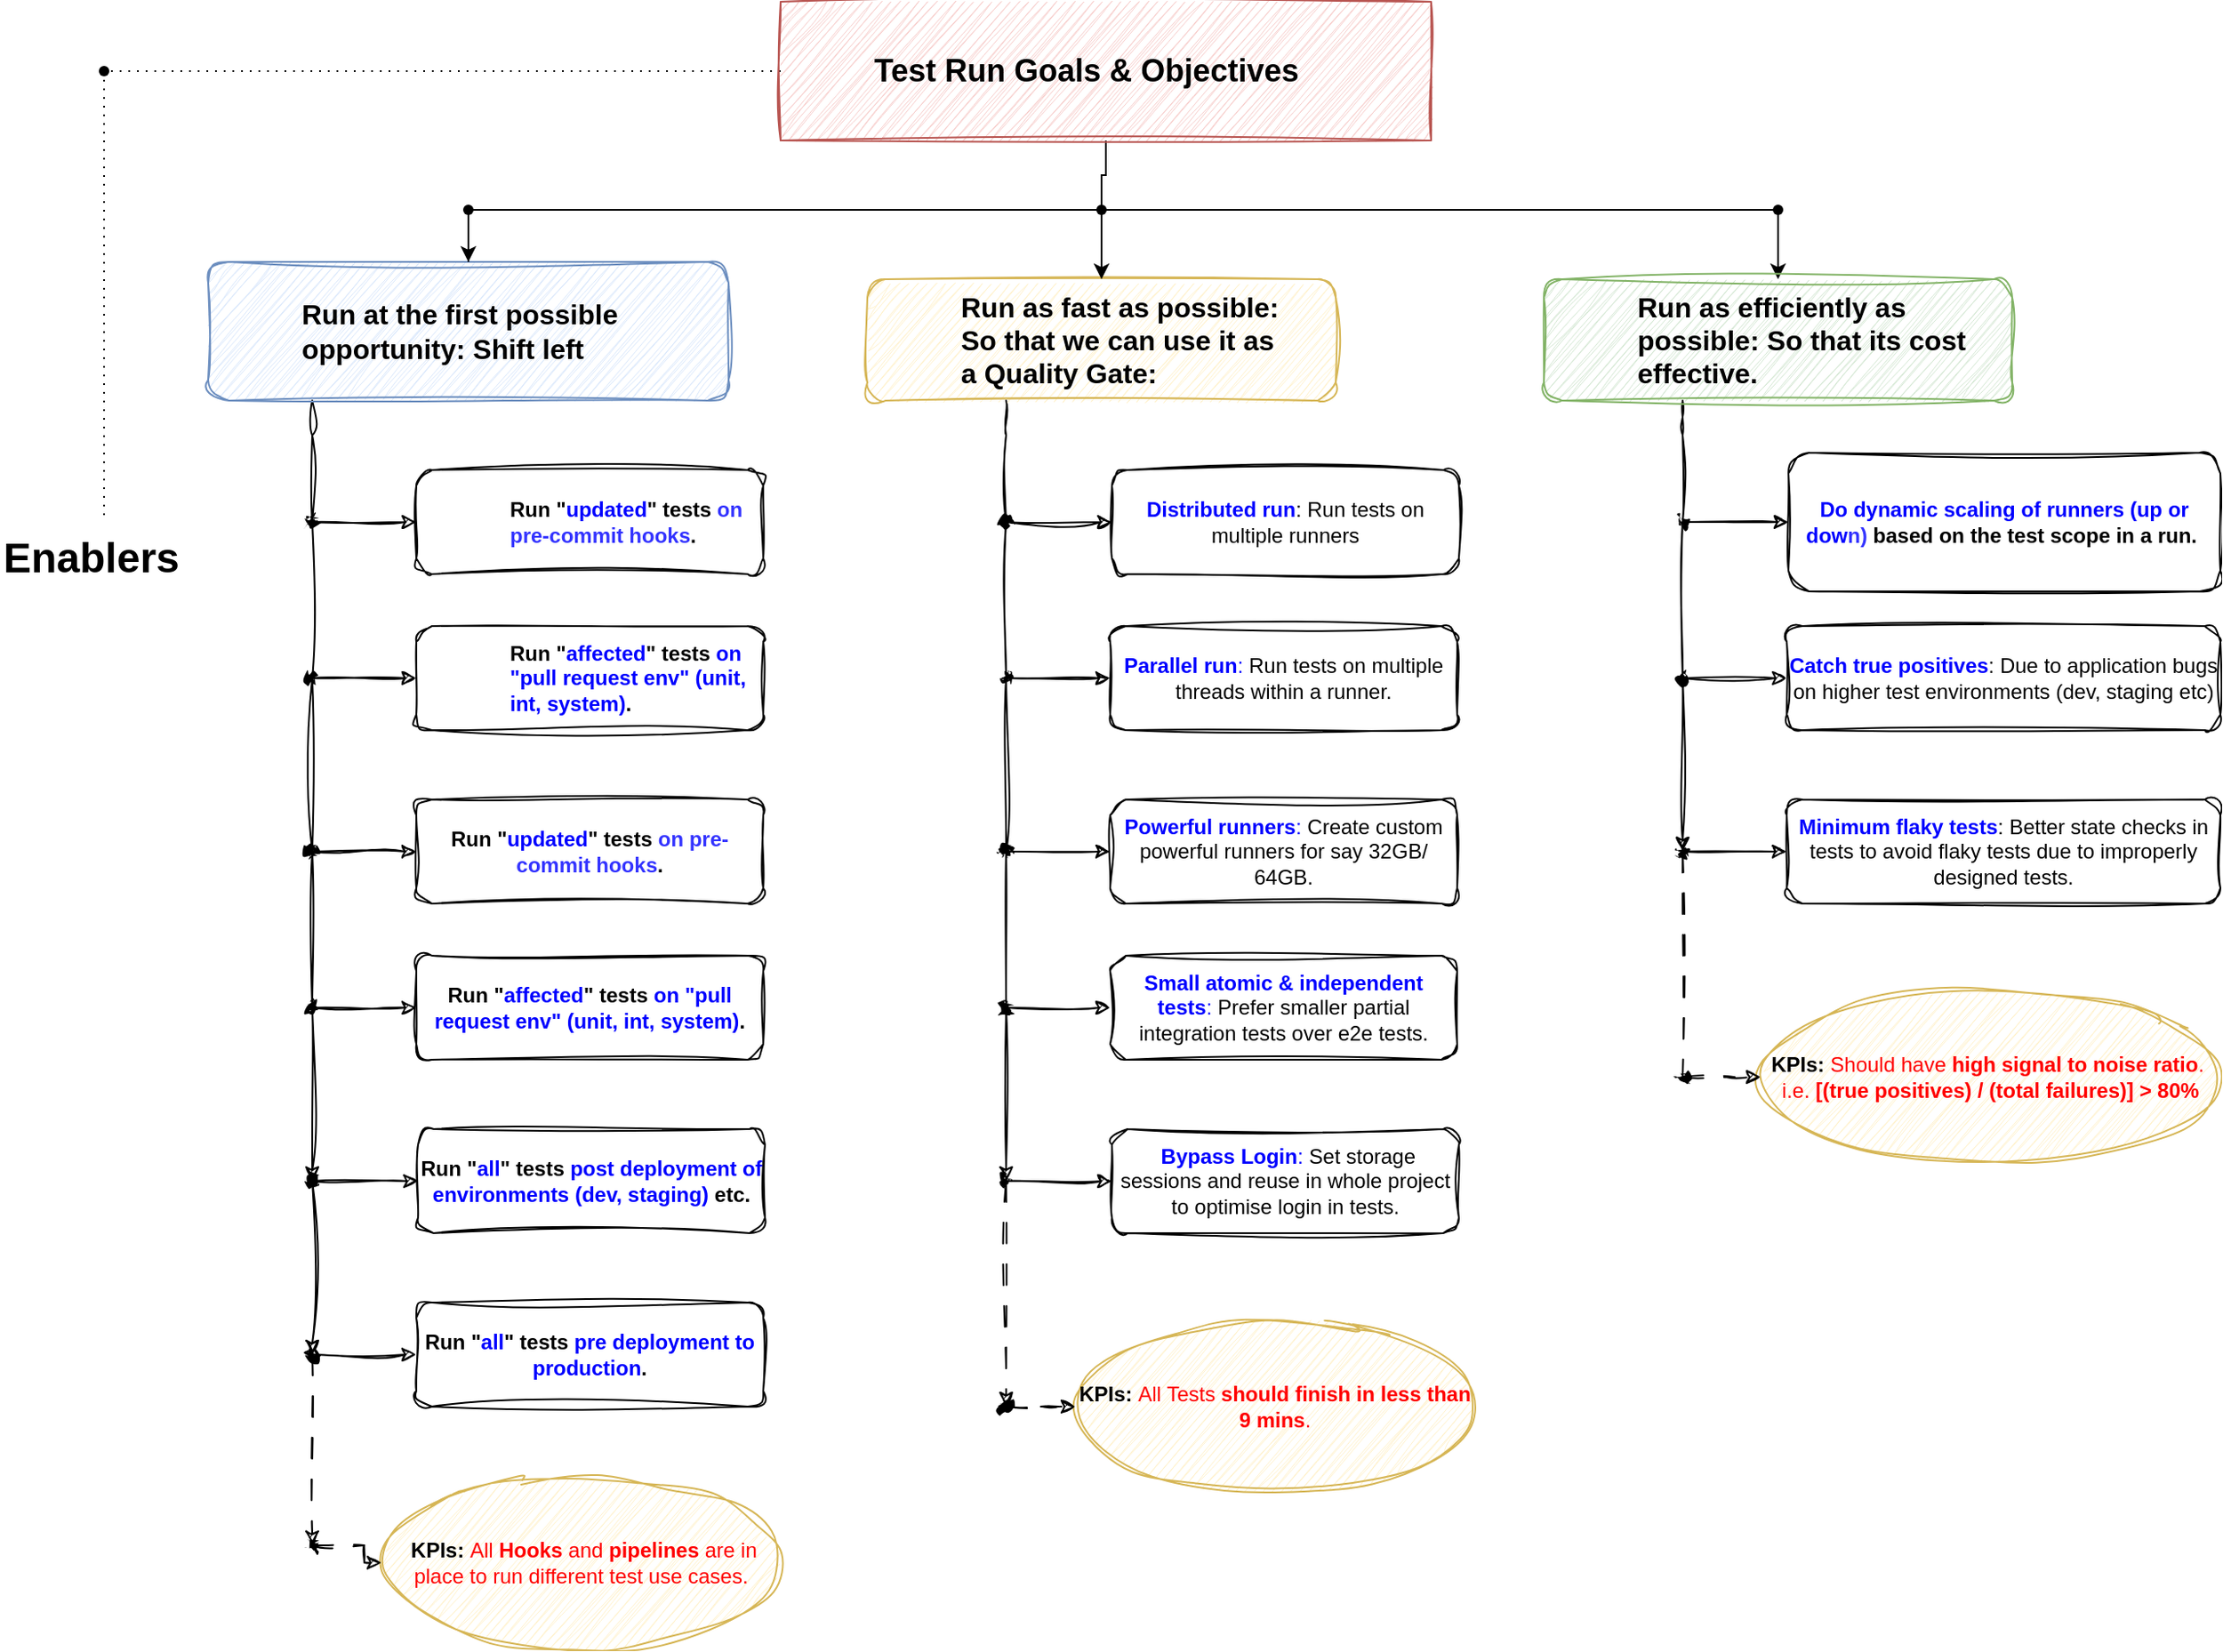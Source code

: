 <mxfile version="26.0.10">
  <diagram id="prtHgNgQTEPvFCAcTncT" name="Page-1">
    <mxGraphModel dx="-214" dy="901" grid="1" gridSize="10" guides="1" tooltips="1" connect="1" arrows="1" fold="1" page="1" pageScale="1" pageWidth="827" pageHeight="1169" math="0" shadow="0">
      <root>
        <mxCell id="0" />
        <mxCell id="1" parent="0" />
        <mxCell id="_S74_14WhyGO1vv9u3Ts-43" value="" style="edgeStyle=orthogonalEdgeStyle;rounded=0;orthogonalLoop=1;jettySize=auto;html=1;endArrow=none;startFill=0;" parent="1" source="dcq4-NIjGIj9vY-xPq-j-47" target="_S74_14WhyGO1vv9u3Ts-40" edge="1">
          <mxGeometry relative="1" as="geometry" />
        </mxCell>
        <mxCell id="_S74_14WhyGO1vv9u3Ts-126" style="edgeStyle=orthogonalEdgeStyle;rounded=0;orthogonalLoop=1;jettySize=auto;html=1;endArrow=none;startFill=0;dashed=1;dashPattern=1 4;" parent="1" source="dcq4-NIjGIj9vY-xPq-j-47" target="_S74_14WhyGO1vv9u3Ts-123" edge="1">
          <mxGeometry relative="1" as="geometry" />
        </mxCell>
        <UserObject label="&lt;font style=&quot;font-size: 18px;&quot;&gt;Test Run Goals &amp;amp; Objectives&lt;/font&gt;" name="Tessa Miller" position="CFO" location="Office 1" email="me@example.com" placeholders="1" link="https://www.draw.io" id="dcq4-NIjGIj9vY-xPq-j-47">
          <mxCell style="label;image=https://cdn4.iconfinder.com/data/icons/online-marketing-hand-drawn-vol-2/52/goals__seo__target__mission__office__shooting__business-1024.png;whiteSpace=wrap;html=1;rounded=0;glass=0;treeMoving=1;treeFolding=1;sketch=1;curveFitting=1;jiggle=2;fillColor=#f8cecc;strokeColor=#b85450;" parent="1" vertex="1">
            <mxGeometry x="2320" y="140" width="375" height="80" as="geometry" />
          </mxCell>
        </UserObject>
        <mxCell id="_S74_14WhyGO1vv9u3Ts-18" value="" style="edgeStyle=orthogonalEdgeStyle;rounded=0;orthogonalLoop=1;jettySize=auto;html=1;entryX=0.7;entryY=-0.05;entryDx=0;entryDy=0;entryPerimeter=0;endArrow=none;startFill=0;sketch=1;curveFitting=1;jiggle=2;" parent="1" source="dcq4-NIjGIj9vY-xPq-j-49" target="_S74_14WhyGO1vv9u3Ts-11" edge="1">
          <mxGeometry relative="1" as="geometry">
            <Array as="points">
              <mxPoint x="2050" y="390" />
              <mxPoint x="2050" y="390" />
            </Array>
          </mxGeometry>
        </mxCell>
        <UserObject label="&lt;div&gt;&lt;span style=&quot;font-size: 16px;&quot;&gt;Run at the first possible opportunity:&amp;nbsp;&lt;/span&gt;&lt;span style=&quot;font-size: 16px; background-color: transparent; color: light-dark(rgb(0, 0, 0), rgb(255, 255, 255));&quot;&gt;Shift left&lt;/span&gt;&lt;span style=&quot;font-size: 16px; background-color: transparent; color: light-dark(rgb(0, 0, 0), rgb(255, 255, 255));&quot;&gt;&amp;nbsp;&lt;/span&gt;&lt;/div&gt;" name="Edward Morrison" position="Brand Manager" location="Office 2" email="me@example.com" placeholders="1" link="https://www.draw.io" id="dcq4-NIjGIj9vY-xPq-j-49">
          <mxCell style="label;image=https://cdn3.iconfinder.com/data/icons/watchify-v1-0-80px/80/arrow-left-80px-1024.png;whiteSpace=wrap;html=1;rounded=1;glass=0;treeFolding=1;treeMoving=1;sketch=1;curveFitting=1;jiggle=2;fillColor=#dae8fc;strokeColor=#6c8ebf;shadow=0;align=left;movable=1;resizable=1;rotatable=1;deletable=1;editable=1;locked=0;connectable=1;" parent="1" vertex="1">
            <mxGeometry x="1990" y="290" width="300" height="80" as="geometry" />
          </mxCell>
        </UserObject>
        <mxCell id="_S74_14WhyGO1vv9u3Ts-81" value="" style="edgeStyle=orthogonalEdgeStyle;rounded=0;orthogonalLoop=1;jettySize=auto;html=1;entryX=0.575;entryY=0.15;entryDx=0;entryDy=0;entryPerimeter=0;endArrow=none;startFill=0;sketch=1;curveFitting=1;jiggle=2;" parent="1" source="dcq4-NIjGIj9vY-xPq-j-51" target="_S74_14WhyGO1vv9u3Ts-61" edge="1">
          <mxGeometry relative="1" as="geometry">
            <Array as="points">
              <mxPoint x="2450" y="390" />
              <mxPoint x="2450" y="390" />
            </Array>
          </mxGeometry>
        </mxCell>
        <UserObject label="&lt;font style=&quot;font-size: 16px;&quot;&gt;Run as fast as possible:&amp;nbsp;&lt;/font&gt;&lt;div&gt;&lt;span style=&quot;font-size: 16px; background-color: transparent; color: light-dark(rgb(0, 0, 0), rgb(255, 255, 255));&quot;&gt;So that we can use it as&amp;nbsp;&lt;/span&gt;&lt;div&gt;&lt;font style=&quot;font-size: 16px;&quot;&gt;a Quality Gate:&amp;nbsp;&lt;/font&gt;&lt;/div&gt;&lt;/div&gt;" name="Evan Valet" position="HR Director" location="Office 4" email="me@example.com" placeholders="1" link="https://www.draw.io" id="dcq4-NIjGIj9vY-xPq-j-51">
          <mxCell style="label;image=https://cdn4.iconfinder.com/data/icons/doodle-5/155/rocket-1024.png;html=1;rounded=1;glass=0;treeFolding=1;treeMoving=1;sketch=1;curveFitting=1;jiggle=2;fillColor=#fff2cc;strokeColor=#d6b656;" parent="1" vertex="1">
            <mxGeometry x="2370" y="300" width="270" height="70" as="geometry" />
          </mxCell>
        </UserObject>
        <mxCell id="dcq4-NIjGIj9vY-xPq-j-55" value="&lt;h1 style=&quot;margin-top: 0px;&quot;&gt;Enablers&lt;/h1&gt;" style="text;html=1;whiteSpace=wrap;overflow=hidden;rounded=0;sketch=1;curveFitting=1;jiggle=2;" parent="1" vertex="1">
          <mxGeometry x="1870" y="440" width="120" height="40" as="geometry" />
        </mxCell>
        <mxCell id="dcq4-NIjGIj9vY-xPq-j-61" value="&lt;b&gt;Run &quot;&lt;font style=&quot;color: rgb(0, 0, 255);&quot;&gt;updated&lt;/font&gt;&quot; tests &lt;font style=&quot;color: rgb(51, 51, 255);&quot;&gt;on pre-commit hooks&lt;/font&gt;.&lt;/b&gt;" style="rounded=1;whiteSpace=wrap;html=1;sketch=1;curveFitting=1;jiggle=2;" parent="1" vertex="1">
          <mxGeometry x="2110" y="600" width="200" height="60" as="geometry" />
        </mxCell>
        <mxCell id="dcq4-NIjGIj9vY-xPq-j-62" value="&lt;b&gt;Run &quot;&lt;font style=&quot;color: rgb(0, 0, 255);&quot;&gt;affected&lt;/font&gt;&quot; tests &lt;font style=&quot;color: rgb(0, 0, 255);&quot;&gt;on &quot;pull request env&quot; (unit, int, system)&lt;/font&gt;.&lt;/b&gt;" style="rounded=1;whiteSpace=wrap;html=1;sketch=1;curveFitting=1;jiggle=2;" parent="1" vertex="1">
          <mxGeometry x="2110" y="690" width="200" height="60" as="geometry" />
        </mxCell>
        <mxCell id="dcq4-NIjGIj9vY-xPq-j-63" value="&lt;b&gt;Run &quot;&lt;font style=&quot;color: rgb(0, 0, 255);&quot;&gt;all&lt;/font&gt;&quot; tests &lt;font style=&quot;color: rgb(0, 0, 255);&quot;&gt;post deployment of environments (dev, staging)&lt;/font&gt; etc.&lt;/b&gt;" style="rounded=1;whiteSpace=wrap;html=1;sketch=1;curveFitting=1;jiggle=2;" parent="1" vertex="1">
          <mxGeometry x="2111" y="790" width="200" height="60" as="geometry" />
        </mxCell>
        <mxCell id="dcq4-NIjGIj9vY-xPq-j-64" value="&lt;div&gt;&lt;b style=&quot;background-color: transparent; color: light-dark(rgb(0, 0, 0), rgb(255, 255, 255));&quot;&gt;&amp;nbsp;KPIs:&lt;/b&gt;&lt;span style=&quot;background-color: transparent; color: light-dark(rgb(0, 0, 0), rgb(255, 255, 255));&quot;&gt;&amp;nbsp;&lt;/span&gt;&lt;span style=&quot;background-color: transparent;&quot;&gt;&lt;font style=&quot;color: light-dark(rgb(255, 0, 0), rgb(255, 255, 255));&quot;&gt;All &lt;b style=&quot;&quot;&gt;Hooks&lt;/b&gt; and &lt;b style=&quot;&quot;&gt;pipelines&lt;/b&gt; are in place to run different test use cases.&lt;/font&gt;&lt;/span&gt;&lt;/div&gt;" style="ellipse;whiteSpace=wrap;html=1;fillColor=#fff2cc;strokeColor=#d6b656;sketch=1;curveFitting=1;jiggle=2;" parent="1" vertex="1">
          <mxGeometry x="2090" y="990" width="230" height="100" as="geometry" />
        </mxCell>
        <mxCell id="dcq4-NIjGIj9vY-xPq-j-65" value="&lt;b&gt;Run &quot;&lt;font style=&quot;color: rgb(0, 0, 255);&quot;&gt;all&lt;/font&gt;&quot; tests &lt;font style=&quot;color: rgb(0, 0, 255);&quot;&gt;pre&lt;/font&gt; &lt;font style=&quot;color: rgb(0, 0, 255);&quot;&gt;deployment to production&lt;/font&gt;.&lt;/b&gt;" style="rounded=1;whiteSpace=wrap;html=1;sketch=1;curveFitting=1;jiggle=2;" parent="1" vertex="1">
          <mxGeometry x="2110" y="890" width="200" height="60" as="geometry" />
        </mxCell>
        <mxCell id="dcq4-NIjGIj9vY-xPq-j-71" value="&lt;b&gt;KPIs:&lt;/b&gt;&amp;nbsp;&lt;font color=&quot;#ff0000&quot;&gt;Should have&lt;b&gt; high signal to noise ratio&lt;/b&gt;.&amp;nbsp;&lt;/font&gt;&lt;div&gt;&lt;font color=&quot;#ff0000&quot;&gt;i.e. &lt;b&gt;[(true positives) / (total failures)] &amp;gt; 80%&lt;/b&gt;&lt;/font&gt;&lt;/div&gt;" style="ellipse;whiteSpace=wrap;html=1;fillColor=#fff2cc;strokeColor=#d6b656;sketch=1;curveFitting=1;jiggle=2;" parent="1" vertex="1">
          <mxGeometry x="2885" y="710" width="265" height="100" as="geometry" />
        </mxCell>
        <mxCell id="_S74_14WhyGO1vv9u3Ts-5" value="&lt;b style=&quot;text-align: center;&quot;&gt;Run &quot;&lt;font style=&quot;color: rgb(0, 0, 255);&quot;&gt;updated&lt;/font&gt;&quot; tests&amp;nbsp;&lt;font style=&quot;color: rgb(51, 51, 255);&quot;&gt;on pre-commit hooks&lt;/font&gt;.&lt;/b&gt;" style="whiteSpace=wrap;html=1;align=left;fillColor=#FFFFFF;strokeColor=#000000;fontStyle=1;spacing=2;spacingLeft=52;rounded=1;glass=0;sketch=1;curveFitting=1;jiggle=2;shadow=0;resizable=1;" parent="1" vertex="1">
          <mxGeometry x="2110" y="410" width="200" height="60" as="geometry" />
        </mxCell>
        <mxCell id="_S74_14WhyGO1vv9u3Ts-9" value="&lt;b style=&quot;text-align: center;&quot;&gt;Run &quot;&lt;font style=&quot;color: rgb(0, 0, 255);&quot;&gt;affected&lt;/font&gt;&quot; tests&amp;nbsp;&lt;font style=&quot;color: rgb(0, 0, 255);&quot;&gt;on &quot;pull request env&quot; (unit, int, system)&lt;/font&gt;.&lt;/b&gt;" style="whiteSpace=wrap;html=1;align=left;fillColor=#FFFFFF;strokeColor=#000000;fontStyle=1;spacing=2;spacingLeft=52;rounded=1;glass=0;sketch=1;curveFitting=1;jiggle=2;shadow=0;resizable=1;" parent="1" vertex="1">
          <mxGeometry x="2110" y="500" width="200" height="60" as="geometry" />
        </mxCell>
        <mxCell id="_S74_14WhyGO1vv9u3Ts-15" value="" style="edgeStyle=orthogonalEdgeStyle;rounded=0;orthogonalLoop=1;jettySize=auto;html=1;endArrow=none;startFill=0;sketch=1;curveFitting=1;jiggle=2;" parent="1" source="_S74_14WhyGO1vv9u3Ts-11" target="_S74_14WhyGO1vv9u3Ts-12" edge="1">
          <mxGeometry relative="1" as="geometry" />
        </mxCell>
        <mxCell id="_S74_14WhyGO1vv9u3Ts-16" value="" style="edgeStyle=orthogonalEdgeStyle;rounded=0;orthogonalLoop=1;jettySize=auto;html=1;sketch=1;curveFitting=1;jiggle=2;" parent="1" source="_S74_14WhyGO1vv9u3Ts-11" target="_S74_14WhyGO1vv9u3Ts-5" edge="1">
          <mxGeometry relative="1" as="geometry" />
        </mxCell>
        <mxCell id="_S74_14WhyGO1vv9u3Ts-11" value="" style="shape=waypoint;fillStyle=solid;size=6;pointerEvents=1;points=[];fillColor=none;resizable=0;rotatable=0;perimeter=centerPerimeter;snapToPoint=1;sketch=1;curveFitting=1;jiggle=2;" parent="1" vertex="1">
          <mxGeometry x="2040" y="430" width="20" height="20" as="geometry" />
        </mxCell>
        <mxCell id="_S74_14WhyGO1vv9u3Ts-17" value="" style="edgeStyle=orthogonalEdgeStyle;rounded=0;orthogonalLoop=1;jettySize=auto;html=1;sketch=1;curveFitting=1;jiggle=2;" parent="1" source="_S74_14WhyGO1vv9u3Ts-12" target="_S74_14WhyGO1vv9u3Ts-9" edge="1">
          <mxGeometry relative="1" as="geometry" />
        </mxCell>
        <mxCell id="_S74_14WhyGO1vv9u3Ts-12" value="" style="shape=waypoint;fillStyle=solid;size=6;pointerEvents=1;points=[];fillColor=none;resizable=0;rotatable=0;perimeter=centerPerimeter;snapToPoint=1;sketch=1;curveFitting=1;jiggle=2;" parent="1" vertex="1">
          <mxGeometry x="2040" y="520" width="20" height="20" as="geometry" />
        </mxCell>
        <mxCell id="_S74_14WhyGO1vv9u3Ts-24" value="" style="edgeStyle=orthogonalEdgeStyle;rounded=0;orthogonalLoop=1;jettySize=auto;html=1;endArrow=none;startFill=0;sketch=1;curveFitting=1;jiggle=2;" parent="1" source="_S74_14WhyGO1vv9u3Ts-12" target="_S74_14WhyGO1vv9u3Ts-23" edge="1">
          <mxGeometry relative="1" as="geometry">
            <mxPoint x="2050" y="530" as="sourcePoint" />
            <mxPoint x="2050" y="630" as="targetPoint" />
          </mxGeometry>
        </mxCell>
        <mxCell id="_S74_14WhyGO1vv9u3Ts-28" value="" style="edgeStyle=orthogonalEdgeStyle;rounded=0;orthogonalLoop=1;jettySize=auto;html=1;sketch=1;curveFitting=1;jiggle=2;" parent="1" source="_S74_14WhyGO1vv9u3Ts-23" target="dcq4-NIjGIj9vY-xPq-j-61" edge="1">
          <mxGeometry relative="1" as="geometry" />
        </mxCell>
        <mxCell id="_S74_14WhyGO1vv9u3Ts-29" value="" style="edgeStyle=orthogonalEdgeStyle;rounded=0;orthogonalLoop=1;jettySize=auto;html=1;endArrow=none;startFill=0;sketch=1;curveFitting=1;jiggle=2;" parent="1" source="_S74_14WhyGO1vv9u3Ts-23" target="_S74_14WhyGO1vv9u3Ts-27" edge="1">
          <mxGeometry relative="1" as="geometry" />
        </mxCell>
        <mxCell id="_S74_14WhyGO1vv9u3Ts-23" value="" style="shape=waypoint;fillStyle=solid;size=6;pointerEvents=1;points=[];fillColor=none;resizable=0;rotatable=0;perimeter=centerPerimeter;snapToPoint=1;sketch=1;curveFitting=1;jiggle=2;" parent="1" vertex="1">
          <mxGeometry x="2040" y="620" width="20" height="20" as="geometry" />
        </mxCell>
        <mxCell id="_S74_14WhyGO1vv9u3Ts-32" value="" style="edgeStyle=orthogonalEdgeStyle;rounded=0;orthogonalLoop=1;jettySize=auto;html=1;sketch=1;curveFitting=1;jiggle=2;" parent="1" source="_S74_14WhyGO1vv9u3Ts-27" target="dcq4-NIjGIj9vY-xPq-j-62" edge="1">
          <mxGeometry relative="1" as="geometry" />
        </mxCell>
        <mxCell id="_S74_14WhyGO1vv9u3Ts-33" value="" style="edgeStyle=orthogonalEdgeStyle;rounded=0;orthogonalLoop=1;jettySize=auto;html=1;sketch=1;curveFitting=1;jiggle=2;" parent="1" source="_S74_14WhyGO1vv9u3Ts-27" target="_S74_14WhyGO1vv9u3Ts-30" edge="1">
          <mxGeometry relative="1" as="geometry" />
        </mxCell>
        <mxCell id="_S74_14WhyGO1vv9u3Ts-27" value="" style="shape=waypoint;fillStyle=solid;size=6;pointerEvents=1;points=[];fillColor=none;resizable=0;rotatable=0;perimeter=centerPerimeter;snapToPoint=1;sketch=1;curveFitting=1;jiggle=2;" parent="1" vertex="1">
          <mxGeometry x="2040" y="710" width="20" height="20" as="geometry" />
        </mxCell>
        <mxCell id="_S74_14WhyGO1vv9u3Ts-34" value="" style="edgeStyle=orthogonalEdgeStyle;rounded=0;orthogonalLoop=1;jettySize=auto;html=1;sketch=1;curveFitting=1;jiggle=2;" parent="1" source="_S74_14WhyGO1vv9u3Ts-30" target="dcq4-NIjGIj9vY-xPq-j-63" edge="1">
          <mxGeometry relative="1" as="geometry" />
        </mxCell>
        <mxCell id="_S74_14WhyGO1vv9u3Ts-35" value="" style="edgeStyle=orthogonalEdgeStyle;rounded=0;orthogonalLoop=1;jettySize=auto;html=1;sketch=1;curveFitting=1;jiggle=2;" parent="1" source="_S74_14WhyGO1vv9u3Ts-30" target="_S74_14WhyGO1vv9u3Ts-31" edge="1">
          <mxGeometry relative="1" as="geometry" />
        </mxCell>
        <mxCell id="_S74_14WhyGO1vv9u3Ts-30" value="" style="shape=waypoint;fillStyle=solid;size=6;pointerEvents=1;points=[];fillColor=none;resizable=0;rotatable=0;perimeter=centerPerimeter;snapToPoint=1;sketch=1;curveFitting=1;jiggle=2;" parent="1" vertex="1">
          <mxGeometry x="2040" y="810" width="20" height="20" as="geometry" />
        </mxCell>
        <mxCell id="_S74_14WhyGO1vv9u3Ts-36" value="" style="edgeStyle=orthogonalEdgeStyle;rounded=0;orthogonalLoop=1;jettySize=auto;html=1;sketch=1;curveFitting=1;jiggle=2;" parent="1" source="_S74_14WhyGO1vv9u3Ts-31" target="dcq4-NIjGIj9vY-xPq-j-65" edge="1">
          <mxGeometry relative="1" as="geometry" />
        </mxCell>
        <mxCell id="_S74_14WhyGO1vv9u3Ts-39" value="" style="edgeStyle=orthogonalEdgeStyle;rounded=0;orthogonalLoop=1;jettySize=auto;html=1;dashed=1;sketch=1;curveFitting=1;jiggle=2;dashPattern=12 12;" parent="1" source="_S74_14WhyGO1vv9u3Ts-31" target="_S74_14WhyGO1vv9u3Ts-37" edge="1">
          <mxGeometry relative="1" as="geometry" />
        </mxCell>
        <mxCell id="_S74_14WhyGO1vv9u3Ts-31" value="" style="shape=waypoint;fillStyle=solid;size=6;pointerEvents=1;points=[];fillColor=none;resizable=0;rotatable=0;perimeter=centerPerimeter;snapToPoint=1;dashed=1;dashPattern=12 12;sketch=1;curveFitting=1;jiggle=2;" parent="1" vertex="1">
          <mxGeometry x="2040" y="910" width="20" height="20" as="geometry" />
        </mxCell>
        <mxCell id="_S74_14WhyGO1vv9u3Ts-38" value="" style="edgeStyle=orthogonalEdgeStyle;rounded=0;orthogonalLoop=1;jettySize=auto;html=1;dashed=1;sketch=1;curveFitting=1;jiggle=2;dashPattern=12 12;" parent="1" source="_S74_14WhyGO1vv9u3Ts-37" target="dcq4-NIjGIj9vY-xPq-j-64" edge="1">
          <mxGeometry relative="1" as="geometry" />
        </mxCell>
        <mxCell id="_S74_14WhyGO1vv9u3Ts-37" value="" style="shape=waypoint;sketch=1;fillStyle=solid;size=6;pointerEvents=1;points=[];fillColor=none;resizable=0;rotatable=0;perimeter=centerPerimeter;snapToPoint=1;dashed=1;curveFitting=1;jiggle=2;dashPattern=12 12;" parent="1" vertex="1">
          <mxGeometry x="2040" y="1020" width="20" height="20" as="geometry" />
        </mxCell>
        <mxCell id="_S74_14WhyGO1vv9u3Ts-46" value="" style="edgeStyle=orthogonalEdgeStyle;rounded=0;orthogonalLoop=1;jettySize=auto;html=1;entryX=0.175;entryY=0.45;entryDx=0;entryDy=0;entryPerimeter=0;endArrow=none;startFill=0;" parent="1" source="_S74_14WhyGO1vv9u3Ts-40" target="_S74_14WhyGO1vv9u3Ts-42" edge="1">
          <mxGeometry relative="1" as="geometry" />
        </mxCell>
        <mxCell id="_S74_14WhyGO1vv9u3Ts-47" value="" style="edgeStyle=orthogonalEdgeStyle;rounded=0;orthogonalLoop=1;jettySize=auto;html=1;endArrow=none;startFill=0;" parent="1" source="_S74_14WhyGO1vv9u3Ts-40" target="_S74_14WhyGO1vv9u3Ts-41" edge="1">
          <mxGeometry relative="1" as="geometry" />
        </mxCell>
        <mxCell id="_S74_14WhyGO1vv9u3Ts-50" value="" style="edgeStyle=orthogonalEdgeStyle;rounded=0;orthogonalLoop=1;jettySize=auto;html=1;" parent="1" source="_S74_14WhyGO1vv9u3Ts-40" target="dcq4-NIjGIj9vY-xPq-j-51" edge="1">
          <mxGeometry relative="1" as="geometry" />
        </mxCell>
        <mxCell id="_S74_14WhyGO1vv9u3Ts-40" value="" style="shape=waypoint;sketch=0;fillStyle=solid;size=6;pointerEvents=1;points=[];fillColor=none;resizable=0;rotatable=0;perimeter=centerPerimeter;snapToPoint=1;" parent="1" vertex="1">
          <mxGeometry x="2495" y="250" width="20" height="20" as="geometry" />
        </mxCell>
        <mxCell id="_S74_14WhyGO1vv9u3Ts-48" value="" style="edgeStyle=orthogonalEdgeStyle;rounded=0;orthogonalLoop=1;jettySize=auto;html=1;" parent="1" source="_S74_14WhyGO1vv9u3Ts-41" target="dcq4-NIjGIj9vY-xPq-j-49" edge="1">
          <mxGeometry relative="1" as="geometry" />
        </mxCell>
        <mxCell id="_S74_14WhyGO1vv9u3Ts-41" value="" style="shape=waypoint;sketch=0;fillStyle=solid;size=6;pointerEvents=1;points=[];fillColor=none;resizable=0;rotatable=0;perimeter=centerPerimeter;snapToPoint=1;" parent="1" vertex="1">
          <mxGeometry x="2130" y="250" width="20" height="20" as="geometry" />
        </mxCell>
        <mxCell id="_S74_14WhyGO1vv9u3Ts-114" value="" style="edgeStyle=orthogonalEdgeStyle;rounded=0;orthogonalLoop=1;jettySize=auto;html=1;" parent="1" source="_S74_14WhyGO1vv9u3Ts-42" target="_S74_14WhyGO1vv9u3Ts-89" edge="1">
          <mxGeometry relative="1" as="geometry" />
        </mxCell>
        <mxCell id="_S74_14WhyGO1vv9u3Ts-42" value="" style="shape=waypoint;sketch=0;fillStyle=solid;size=6;pointerEvents=1;points=[];fillColor=none;resizable=0;rotatable=0;perimeter=centerPerimeter;snapToPoint=1;" parent="1" vertex="1">
          <mxGeometry x="2885" y="250" width="20" height="20" as="geometry" />
        </mxCell>
        <mxCell id="_S74_14WhyGO1vv9u3Ts-52" value="&lt;font style=&quot;color: rgb(0, 0, 255);&quot;&gt;&lt;b&gt;Powerful runners&lt;/b&gt;:&lt;/font&gt;&amp;nbsp;Create custom powerful runners for say 32GB/ 64GB." style="rounded=1;whiteSpace=wrap;html=1;sketch=1;curveFitting=1;jiggle=2;" parent="1" vertex="1">
          <mxGeometry x="2510" y="600" width="200" height="60" as="geometry" />
        </mxCell>
        <mxCell id="_S74_14WhyGO1vv9u3Ts-53" value="&lt;font style=&quot;color: rgb(0, 0, 255);&quot;&gt;&lt;b&gt;Small atomic &amp;amp; independent tests&lt;/b&gt;:&lt;/font&gt;&amp;nbsp;Prefer smaller partial integration tests over e2e tests." style="rounded=1;whiteSpace=wrap;html=1;sketch=1;curveFitting=1;jiggle=2;" parent="1" vertex="1">
          <mxGeometry x="2510" y="690" width="200" height="60" as="geometry" />
        </mxCell>
        <mxCell id="_S74_14WhyGO1vv9u3Ts-54" value="&lt;font style=&quot;color: rgb(0, 0, 255);&quot;&gt;&lt;b&gt;&amp;nbsp;Bypass Login&lt;/b&gt;:&lt;/font&gt;&amp;nbsp;Set storage sessions and reuse in whole project to optimise login in tests." style="rounded=1;whiteSpace=wrap;html=1;sketch=1;curveFitting=1;jiggle=2;" parent="1" vertex="1">
          <mxGeometry x="2511" y="790" width="200" height="60" as="geometry" />
        </mxCell>
        <mxCell id="_S74_14WhyGO1vv9u3Ts-55" value="&lt;b&gt;KPIs:&lt;/b&gt;&amp;nbsp;&lt;font style=&quot;color: rgb(255, 0, 0);&quot;&gt;All Tests&amp;nbsp;&lt;b&gt;should finish in less than 9 mins&lt;/b&gt;.&lt;/font&gt;" style="ellipse;whiteSpace=wrap;html=1;fillColor=#fff2cc;strokeColor=#d6b656;sketch=1;curveFitting=1;jiggle=2;" parent="1" vertex="1">
          <mxGeometry x="2490" y="900" width="230" height="100" as="geometry" />
        </mxCell>
        <mxCell id="_S74_14WhyGO1vv9u3Ts-59" value="" style="edgeStyle=orthogonalEdgeStyle;rounded=0;orthogonalLoop=1;jettySize=auto;html=1;endArrow=none;startFill=0;sketch=1;curveFitting=1;jiggle=2;" parent="1" source="_S74_14WhyGO1vv9u3Ts-61" target="_S74_14WhyGO1vv9u3Ts-64" edge="1">
          <mxGeometry relative="1" as="geometry" />
        </mxCell>
        <mxCell id="_S74_14WhyGO1vv9u3Ts-84" value="" style="edgeStyle=orthogonalEdgeStyle;rounded=0;orthogonalLoop=1;jettySize=auto;html=1;sketch=1;curveFitting=1;jiggle=2;" parent="1" source="_S74_14WhyGO1vv9u3Ts-61" target="_S74_14WhyGO1vv9u3Ts-82" edge="1">
          <mxGeometry relative="1" as="geometry" />
        </mxCell>
        <mxCell id="_S74_14WhyGO1vv9u3Ts-61" value="" style="shape=waypoint;fillStyle=solid;size=6;pointerEvents=1;points=[];fillColor=none;resizable=0;rotatable=0;perimeter=centerPerimeter;snapToPoint=1;sketch=1;curveFitting=1;jiggle=2;" parent="1" vertex="1">
          <mxGeometry x="2440" y="430" width="20" height="20" as="geometry" />
        </mxCell>
        <mxCell id="_S74_14WhyGO1vv9u3Ts-85" value="" style="edgeStyle=orthogonalEdgeStyle;rounded=0;orthogonalLoop=1;jettySize=auto;html=1;sketch=1;curveFitting=1;jiggle=2;" parent="1" source="_S74_14WhyGO1vv9u3Ts-64" target="_S74_14WhyGO1vv9u3Ts-83" edge="1">
          <mxGeometry relative="1" as="geometry" />
        </mxCell>
        <mxCell id="_S74_14WhyGO1vv9u3Ts-64" value="" style="shape=waypoint;fillStyle=solid;size=6;pointerEvents=1;points=[];fillColor=none;resizable=0;rotatable=0;perimeter=centerPerimeter;snapToPoint=1;sketch=1;curveFitting=1;jiggle=2;" parent="1" vertex="1">
          <mxGeometry x="2440" y="520" width="20" height="20" as="geometry" />
        </mxCell>
        <mxCell id="_S74_14WhyGO1vv9u3Ts-65" value="" style="edgeStyle=orthogonalEdgeStyle;rounded=0;orthogonalLoop=1;jettySize=auto;html=1;endArrow=none;startFill=0;sketch=1;curveFitting=1;jiggle=2;" parent="1" source="_S74_14WhyGO1vv9u3Ts-64" target="_S74_14WhyGO1vv9u3Ts-68" edge="1">
          <mxGeometry relative="1" as="geometry">
            <mxPoint x="2450" y="530" as="sourcePoint" />
            <mxPoint x="2450" y="630" as="targetPoint" />
          </mxGeometry>
        </mxCell>
        <mxCell id="_S74_14WhyGO1vv9u3Ts-66" value="" style="edgeStyle=orthogonalEdgeStyle;rounded=0;orthogonalLoop=1;jettySize=auto;html=1;sketch=1;curveFitting=1;jiggle=2;" parent="1" source="_S74_14WhyGO1vv9u3Ts-68" target="_S74_14WhyGO1vv9u3Ts-52" edge="1">
          <mxGeometry relative="1" as="geometry" />
        </mxCell>
        <mxCell id="_S74_14WhyGO1vv9u3Ts-67" value="" style="edgeStyle=orthogonalEdgeStyle;rounded=0;orthogonalLoop=1;jettySize=auto;html=1;endArrow=none;startFill=0;sketch=1;curveFitting=1;jiggle=2;" parent="1" source="_S74_14WhyGO1vv9u3Ts-68" target="_S74_14WhyGO1vv9u3Ts-71" edge="1">
          <mxGeometry relative="1" as="geometry" />
        </mxCell>
        <mxCell id="_S74_14WhyGO1vv9u3Ts-68" value="" style="shape=waypoint;fillStyle=solid;size=6;pointerEvents=1;points=[];fillColor=none;resizable=0;rotatable=0;perimeter=centerPerimeter;snapToPoint=1;sketch=1;curveFitting=1;jiggle=2;" parent="1" vertex="1">
          <mxGeometry x="2440" y="620" width="20" height="20" as="geometry" />
        </mxCell>
        <mxCell id="_S74_14WhyGO1vv9u3Ts-69" value="" style="edgeStyle=orthogonalEdgeStyle;rounded=0;orthogonalLoop=1;jettySize=auto;html=1;sketch=1;curveFitting=1;jiggle=2;" parent="1" source="_S74_14WhyGO1vv9u3Ts-71" target="_S74_14WhyGO1vv9u3Ts-53" edge="1">
          <mxGeometry relative="1" as="geometry" />
        </mxCell>
        <mxCell id="_S74_14WhyGO1vv9u3Ts-70" value="" style="edgeStyle=orthogonalEdgeStyle;rounded=0;orthogonalLoop=1;jettySize=auto;html=1;sketch=1;curveFitting=1;jiggle=2;" parent="1" source="_S74_14WhyGO1vv9u3Ts-71" target="_S74_14WhyGO1vv9u3Ts-74" edge="1">
          <mxGeometry relative="1" as="geometry" />
        </mxCell>
        <mxCell id="_S74_14WhyGO1vv9u3Ts-71" value="" style="shape=waypoint;fillStyle=solid;size=6;pointerEvents=1;points=[];fillColor=none;resizable=0;rotatable=0;perimeter=centerPerimeter;snapToPoint=1;sketch=1;curveFitting=1;jiggle=2;" parent="1" vertex="1">
          <mxGeometry x="2440" y="710" width="20" height="20" as="geometry" />
        </mxCell>
        <mxCell id="_S74_14WhyGO1vv9u3Ts-72" value="" style="edgeStyle=orthogonalEdgeStyle;rounded=0;orthogonalLoop=1;jettySize=auto;html=1;sketch=1;curveFitting=1;jiggle=2;" parent="1" source="_S74_14WhyGO1vv9u3Ts-74" target="_S74_14WhyGO1vv9u3Ts-54" edge="1">
          <mxGeometry relative="1" as="geometry" />
        </mxCell>
        <mxCell id="_S74_14WhyGO1vv9u3Ts-87" value="" style="edgeStyle=orthogonalEdgeStyle;rounded=0;orthogonalLoop=1;jettySize=auto;html=1;sketch=1;curveFitting=1;jiggle=2;dashed=1;dashPattern=12 12;" parent="1" source="_S74_14WhyGO1vv9u3Ts-74" target="_S74_14WhyGO1vv9u3Ts-79" edge="1">
          <mxGeometry relative="1" as="geometry" />
        </mxCell>
        <mxCell id="_S74_14WhyGO1vv9u3Ts-74" value="" style="shape=waypoint;fillStyle=solid;size=6;pointerEvents=1;points=[];fillColor=none;resizable=0;rotatable=0;perimeter=centerPerimeter;snapToPoint=1;sketch=1;curveFitting=1;jiggle=2;dashed=1;dashPattern=12 12;" parent="1" vertex="1">
          <mxGeometry x="2440" y="810" width="20" height="20" as="geometry" />
        </mxCell>
        <mxCell id="_S74_14WhyGO1vv9u3Ts-78" value="" style="edgeStyle=orthogonalEdgeStyle;rounded=0;orthogonalLoop=1;jettySize=auto;html=1;dashed=1;sketch=1;curveFitting=1;jiggle=2;dashPattern=12 12;" parent="1" source="_S74_14WhyGO1vv9u3Ts-79" target="_S74_14WhyGO1vv9u3Ts-55" edge="1">
          <mxGeometry relative="1" as="geometry" />
        </mxCell>
        <mxCell id="_S74_14WhyGO1vv9u3Ts-79" value="" style="shape=waypoint;sketch=1;fillStyle=solid;size=6;pointerEvents=1;points=[];fillColor=none;resizable=0;rotatable=0;perimeter=centerPerimeter;snapToPoint=1;dashed=1;curveFitting=1;jiggle=2;dashPattern=12 12;" parent="1" vertex="1">
          <mxGeometry x="2440" y="940" width="20" height="20" as="geometry" />
        </mxCell>
        <mxCell id="_S74_14WhyGO1vv9u3Ts-82" value="&lt;b&gt;&lt;font style=&quot;color: rgb(0, 0, 255);&quot;&gt;Distributed run&lt;/font&gt;&lt;/b&gt;: Run tests on multiple runners" style="rounded=1;whiteSpace=wrap;html=1;sketch=1;curveFitting=1;jiggle=2;" parent="1" vertex="1">
          <mxGeometry x="2511" y="410" width="200" height="60" as="geometry" />
        </mxCell>
        <mxCell id="_S74_14WhyGO1vv9u3Ts-83" value="&lt;font style=&quot;text-align: left; color: rgb(0, 0, 255);&quot;&gt;&lt;b&gt;Parallel run&lt;/b&gt;:&lt;/font&gt;&lt;span style=&quot;text-align: left;&quot;&gt;&amp;nbsp;Run tests on multiple threads within a runner.&lt;/span&gt;" style="rounded=1;whiteSpace=wrap;html=1;sketch=1;curveFitting=1;jiggle=2;" parent="1" vertex="1">
          <mxGeometry x="2510" y="500" width="200" height="60" as="geometry" />
        </mxCell>
        <mxCell id="_S74_14WhyGO1vv9u3Ts-88" value="" style="edgeStyle=orthogonalEdgeStyle;rounded=0;orthogonalLoop=1;jettySize=auto;html=1;entryX=0.575;entryY=0.15;entryDx=0;entryDy=0;entryPerimeter=0;endArrow=none;startFill=0;sketch=1;curveFitting=1;jiggle=2;" parent="1" source="_S74_14WhyGO1vv9u3Ts-89" target="_S74_14WhyGO1vv9u3Ts-96" edge="1">
          <mxGeometry relative="1" as="geometry">
            <Array as="points">
              <mxPoint x="2840" y="390" />
              <mxPoint x="2840" y="390" />
            </Array>
          </mxGeometry>
        </mxCell>
        <UserObject label="&lt;div&gt;&lt;span style=&quot;font-size: 16px;&quot;&gt;Run as efficiently as&amp;nbsp;&lt;/span&gt;&lt;/div&gt;&lt;div&gt;&lt;span style=&quot;font-size: 16px;&quot;&gt;possible: So that its cost&amp;nbsp;&lt;/span&gt;&lt;/div&gt;&lt;div&gt;&lt;span style=&quot;font-size: 16px;&quot;&gt;effective.&lt;/span&gt;&lt;/div&gt;" name="Evan Valet" position="HR Director" location="Office 4" email="me@example.com" placeholders="1" link="https://www.draw.io" id="_S74_14WhyGO1vv9u3Ts-89">
          <mxCell style="label;image=https://cdn4.iconfinder.com/data/icons/software-and-web-technology/100/speed-and-cost-1024.png;html=1;rounded=1;glass=0;treeFolding=1;treeMoving=1;sketch=1;curveFitting=1;jiggle=2;fillColor=#d5e8d4;strokeColor=#82b366;" parent="1" vertex="1">
            <mxGeometry x="2760" y="300" width="270" height="70" as="geometry" />
          </mxCell>
        </UserObject>
        <mxCell id="_S74_14WhyGO1vv9u3Ts-90" value="&lt;b&gt;&lt;font style=&quot;color: rgb(0, 0, 255);&quot;&gt;Minimum flaky tests&lt;/font&gt;&lt;/b&gt;: Better state checks in tests to avoid flaky tests due to improperly designed tests." style="rounded=1;whiteSpace=wrap;html=1;sketch=1;curveFitting=1;jiggle=2;" parent="1" vertex="1">
          <mxGeometry x="2900" y="600" width="250" height="60" as="geometry" />
        </mxCell>
        <mxCell id="_S74_14WhyGO1vv9u3Ts-94" value="" style="edgeStyle=orthogonalEdgeStyle;rounded=0;orthogonalLoop=1;jettySize=auto;html=1;endArrow=none;startFill=0;sketch=1;curveFitting=1;jiggle=2;" parent="1" source="_S74_14WhyGO1vv9u3Ts-96" target="_S74_14WhyGO1vv9u3Ts-99" edge="1">
          <mxGeometry relative="1" as="geometry" />
        </mxCell>
        <mxCell id="_S74_14WhyGO1vv9u3Ts-95" value="" style="edgeStyle=orthogonalEdgeStyle;rounded=0;orthogonalLoop=1;jettySize=auto;html=1;sketch=1;curveFitting=1;jiggle=2;" parent="1" source="_S74_14WhyGO1vv9u3Ts-96" target="_S74_14WhyGO1vv9u3Ts-112" edge="1">
          <mxGeometry relative="1" as="geometry" />
        </mxCell>
        <mxCell id="_S74_14WhyGO1vv9u3Ts-96" value="" style="shape=waypoint;fillStyle=solid;size=6;pointerEvents=1;points=[];fillColor=none;resizable=0;rotatable=0;perimeter=centerPerimeter;snapToPoint=1;sketch=1;curveFitting=1;jiggle=2;" parent="1" vertex="1">
          <mxGeometry x="2830" y="430" width="20" height="20" as="geometry" />
        </mxCell>
        <mxCell id="_S74_14WhyGO1vv9u3Ts-98" value="" style="edgeStyle=orthogonalEdgeStyle;rounded=0;orthogonalLoop=1;jettySize=auto;html=1;sketch=1;curveFitting=1;jiggle=2;" parent="1" source="_S74_14WhyGO1vv9u3Ts-99" target="_S74_14WhyGO1vv9u3Ts-113" edge="1">
          <mxGeometry relative="1" as="geometry" />
        </mxCell>
        <mxCell id="_S74_14WhyGO1vv9u3Ts-121" value="" style="edgeStyle=orthogonalEdgeStyle;rounded=0;orthogonalLoop=1;jettySize=auto;html=1;sketch=1;curveFitting=1;jiggle=2;" parent="1" source="_S74_14WhyGO1vv9u3Ts-99" target="_S74_14WhyGO1vv9u3Ts-116" edge="1">
          <mxGeometry relative="1" as="geometry" />
        </mxCell>
        <mxCell id="_S74_14WhyGO1vv9u3Ts-99" value="" style="shape=waypoint;fillStyle=solid;size=6;pointerEvents=1;points=[];fillColor=none;resizable=0;rotatable=0;perimeter=centerPerimeter;snapToPoint=1;sketch=1;curveFitting=1;jiggle=2;" parent="1" vertex="1">
          <mxGeometry x="2830" y="520" width="20" height="20" as="geometry" />
        </mxCell>
        <mxCell id="_S74_14WhyGO1vv9u3Ts-122" value="" style="edgeStyle=orthogonalEdgeStyle;rounded=0;orthogonalLoop=1;jettySize=auto;html=1;sketch=1;curveFitting=1;jiggle=2;dashed=1;dashPattern=12 12;" parent="1" source="_S74_14WhyGO1vv9u3Ts-111" target="dcq4-NIjGIj9vY-xPq-j-71" edge="1">
          <mxGeometry relative="1" as="geometry" />
        </mxCell>
        <mxCell id="_S74_14WhyGO1vv9u3Ts-111" value="" style="shape=waypoint;sketch=1;fillStyle=solid;size=6;pointerEvents=1;points=[];fillColor=none;resizable=0;rotatable=0;perimeter=centerPerimeter;snapToPoint=1;dashed=1;curveFitting=1;jiggle=2;dashPattern=12 12;" parent="1" vertex="1">
          <mxGeometry x="2830" y="750" width="20" height="20" as="geometry" />
        </mxCell>
        <mxCell id="_S74_14WhyGO1vv9u3Ts-112" value="&lt;font&gt;&lt;b style=&quot;&quot;&gt;&lt;font style=&quot;color: rgb(0, 0, 255);&quot;&gt;Do dynamic scaling of runners (up or dow&lt;/font&gt;&lt;font style=&quot;color: rgb(51, 51, 255);&quot;&gt;n)&lt;/font&gt;&lt;font style=&quot;color: rgb(0, 0, 0);&quot;&gt; based on the test scope in a run.&amp;nbsp;&lt;/font&gt;&lt;/b&gt;&lt;/font&gt;" style="rounded=1;whiteSpace=wrap;html=1;sketch=1;curveFitting=1;jiggle=2;" parent="1" vertex="1">
          <mxGeometry x="2901" y="400" width="249" height="80" as="geometry" />
        </mxCell>
        <mxCell id="_S74_14WhyGO1vv9u3Ts-113" value="&lt;b&gt;&lt;font style=&quot;color: rgb(0, 0, 255);&quot;&gt;Catch true positives&lt;/font&gt;&lt;/b&gt;: Due to application bugs on higher test environments (dev, staging etc)" style="rounded=1;whiteSpace=wrap;html=1;sketch=1;curveFitting=1;jiggle=2;" parent="1" vertex="1">
          <mxGeometry x="2900" y="500" width="250" height="60" as="geometry" />
        </mxCell>
        <mxCell id="_S74_14WhyGO1vv9u3Ts-118" value="" style="edgeStyle=orthogonalEdgeStyle;rounded=0;orthogonalLoop=1;jettySize=auto;html=1;endArrow=none;startFill=0;dashed=1;dashPattern=12 12;sketch=1;curveFitting=1;jiggle=2;" parent="1" source="_S74_14WhyGO1vv9u3Ts-116" target="_S74_14WhyGO1vv9u3Ts-111" edge="1">
          <mxGeometry relative="1" as="geometry" />
        </mxCell>
        <mxCell id="_S74_14WhyGO1vv9u3Ts-119" value="" style="edgeStyle=orthogonalEdgeStyle;rounded=0;orthogonalLoop=1;jettySize=auto;html=1;sketch=1;curveFitting=1;jiggle=2;" parent="1" source="_S74_14WhyGO1vv9u3Ts-116" target="_S74_14WhyGO1vv9u3Ts-90" edge="1">
          <mxGeometry relative="1" as="geometry" />
        </mxCell>
        <mxCell id="_S74_14WhyGO1vv9u3Ts-116" value="" style="shape=waypoint;sketch=1;fillStyle=solid;size=6;pointerEvents=1;points=[];fillColor=none;resizable=0;rotatable=0;perimeter=centerPerimeter;snapToPoint=1;curveFitting=1;jiggle=2;" parent="1" vertex="1">
          <mxGeometry x="2830" y="620" width="20" height="20" as="geometry" />
        </mxCell>
        <mxCell id="_S74_14WhyGO1vv9u3Ts-123" value="" style="shape=waypoint;sketch=0;size=6;pointerEvents=1;points=[];fillColor=none;resizable=0;rotatable=0;perimeter=centerPerimeter;snapToPoint=1;" parent="1" vertex="1">
          <mxGeometry x="1920" y="170" width="20" height="20" as="geometry" />
        </mxCell>
        <mxCell id="_S74_14WhyGO1vv9u3Ts-128" style="edgeStyle=orthogonalEdgeStyle;rounded=0;orthogonalLoop=1;jettySize=auto;html=1;entryX=0.5;entryY=0;entryDx=0;entryDy=0;dashed=1;dashPattern=1 4;endArrow=none;startFill=0;" parent="1" source="_S74_14WhyGO1vv9u3Ts-123" target="dcq4-NIjGIj9vY-xPq-j-55" edge="1">
          <mxGeometry relative="1" as="geometry">
            <mxPoint x="1930" y="430" as="targetPoint" />
          </mxGeometry>
        </mxCell>
        <mxCell id="_S74_14WhyGO1vv9u3Ts-133" value="" style="edgeStyle=orthogonalEdgeStyle;rounded=0;orthogonalLoop=1;jettySize=auto;html=1;entryX=0.7;entryY=-0.05;entryDx=0;entryDy=0;entryPerimeter=0;endArrow=none;startFill=0;sketch=1;curveFitting=1;jiggle=2;" parent="1" source="_S74_14WhyGO1vv9u3Ts-134" target="_S74_14WhyGO1vv9u3Ts-148" edge="1" visible="0">
          <mxGeometry relative="1" as="geometry">
            <Array as="points">
              <mxPoint x="-200" y="310" />
              <mxPoint x="-200" y="310" />
            </Array>
          </mxGeometry>
        </mxCell>
        <UserObject label="&lt;span style=&quot;font-size: 16px;&quot;&gt;Readable&lt;/span&gt;" name="Edward Morrison" position="Brand Manager" location="Office 2" email="me@example.com" placeholders="1" link="https://www.draw.io" id="_S74_14WhyGO1vv9u3Ts-134">
          <mxCell style="label;image=https://cdn3.iconfinder.com/data/icons/watchify-v1-0-80px/80/arrow-left-80px-1024.png;whiteSpace=wrap;html=1;rounded=1;glass=0;treeFolding=1;treeMoving=1;sketch=1;curveFitting=1;jiggle=2;fillColor=#dae8fc;strokeColor=#6c8ebf;shadow=0;align=left;movable=1;resizable=1;rotatable=1;deletable=1;editable=1;locked=0;connectable=1;" parent="1" vertex="1" visible="0">
            <mxGeometry x="-260" y="210" width="300" height="80" as="geometry" />
          </mxCell>
        </UserObject>
        <mxCell id="_S74_14WhyGO1vv9u3Ts-135" value="" style="edgeStyle=orthogonalEdgeStyle;rounded=0;orthogonalLoop=1;jettySize=auto;html=1;entryX=0.575;entryY=0.15;entryDx=0;entryDy=0;entryPerimeter=0;endArrow=none;startFill=0;sketch=1;curveFitting=1;jiggle=2;" parent="1" source="_S74_14WhyGO1vv9u3Ts-136" target="_S74_14WhyGO1vv9u3Ts-180" edge="1" visible="0">
          <mxGeometry relative="1" as="geometry">
            <Array as="points">
              <mxPoint x="200" y="310" />
              <mxPoint x="200" y="310" />
            </Array>
          </mxGeometry>
        </mxCell>
        <UserObject label="&lt;span style=&quot;font-size: 16px;&quot;&gt;Scaleable&lt;/span&gt;" name="Evan Valet" position="HR Director" location="Office 4" email="me@example.com" placeholders="1" link="https://www.draw.io" id="_S74_14WhyGO1vv9u3Ts-136">
          <mxCell style="label;image=https://cdn4.iconfinder.com/data/icons/doodle-5/155/rocket-1024.png;html=1;rounded=1;glass=0;treeFolding=1;treeMoving=1;sketch=1;curveFitting=1;jiggle=2;fillColor=#fff2cc;strokeColor=#d6b656;" parent="1" vertex="1" visible="0">
            <mxGeometry x="120" y="220" width="270" height="70" as="geometry" />
          </mxCell>
        </UserObject>
        <mxCell id="_S74_14WhyGO1vv9u3Ts-137" value="&lt;h1 style=&quot;margin-top: 0px;&quot;&gt;Enablers&lt;/h1&gt;" style="text;html=1;whiteSpace=wrap;overflow=hidden;rounded=0;sketch=1;curveFitting=1;jiggle=2;" parent="1" vertex="1" visible="0">
          <mxGeometry x="-380" y="360" width="120" height="40" as="geometry" />
        </mxCell>
        <mxCell id="_S74_14WhyGO1vv9u3Ts-143" value="&lt;b&gt;KPIs:&lt;/b&gt;&amp;nbsp;&lt;font color=&quot;#ff0000&quot;&gt;Should have&lt;b&gt; high signal to noise ratio&lt;/b&gt;.&amp;nbsp;&lt;/font&gt;&lt;div&gt;&lt;font color=&quot;#ff0000&quot;&gt;i.e. &lt;b&gt;[(true positives) / (total failures)] &amp;gt; 80%&lt;/b&gt;&lt;/font&gt;&lt;/div&gt;" style="ellipse;whiteSpace=wrap;html=1;fillColor=#fff2cc;strokeColor=#d6b656;sketch=1;curveFitting=1;jiggle=2;" parent="1" vertex="1" visible="0">
          <mxGeometry x="635" y="630" width="265" height="100" as="geometry" />
        </mxCell>
        <mxCell id="_S74_14WhyGO1vv9u3Ts-146" value="" style="edgeStyle=orthogonalEdgeStyle;rounded=0;orthogonalLoop=1;jettySize=auto;html=1;endArrow=none;startFill=0;sketch=1;curveFitting=1;jiggle=2;" parent="1" source="_S74_14WhyGO1vv9u3Ts-148" target="_S74_14WhyGO1vv9u3Ts-150" edge="1" visible="0">
          <mxGeometry relative="1" as="geometry" />
        </mxCell>
        <mxCell id="_S74_14WhyGO1vv9u3Ts-147" value="" style="edgeStyle=orthogonalEdgeStyle;rounded=0;orthogonalLoop=1;jettySize=auto;html=1;sketch=1;curveFitting=1;jiggle=2;" parent="1" source="_S74_14WhyGO1vv9u3Ts-148" edge="1">
          <mxGeometry relative="1" as="geometry">
            <mxPoint x="-140" y="360" as="targetPoint" />
          </mxGeometry>
        </mxCell>
        <mxCell id="_S74_14WhyGO1vv9u3Ts-148" value="" style="shape=waypoint;fillStyle=solid;size=6;pointerEvents=1;points=[];fillColor=none;resizable=0;rotatable=0;perimeter=centerPerimeter;snapToPoint=1;sketch=1;curveFitting=1;jiggle=2;" parent="1" vertex="1" visible="0">
          <mxGeometry x="-210" y="350" width="20" height="20" as="geometry" />
        </mxCell>
        <mxCell id="_S74_14WhyGO1vv9u3Ts-149" value="" style="edgeStyle=orthogonalEdgeStyle;rounded=0;orthogonalLoop=1;jettySize=auto;html=1;sketch=1;curveFitting=1;jiggle=2;" parent="1" source="_S74_14WhyGO1vv9u3Ts-150" edge="1">
          <mxGeometry relative="1" as="geometry">
            <mxPoint x="-140" y="450" as="targetPoint" />
          </mxGeometry>
        </mxCell>
        <mxCell id="_S74_14WhyGO1vv9u3Ts-150" value="" style="shape=waypoint;fillStyle=solid;size=6;pointerEvents=1;points=[];fillColor=none;resizable=0;rotatable=0;perimeter=centerPerimeter;snapToPoint=1;sketch=1;curveFitting=1;jiggle=2;" parent="1" vertex="1" visible="0">
          <mxGeometry x="-210" y="440" width="20" height="20" as="geometry" />
        </mxCell>
        <mxCell id="_S74_14WhyGO1vv9u3Ts-166" value="" style="edgeStyle=orthogonalEdgeStyle;rounded=0;orthogonalLoop=1;jettySize=auto;html=1;entryX=0.175;entryY=0.45;entryDx=0;entryDy=0;entryPerimeter=0;endArrow=none;startFill=0;" parent="1" source="_S74_14WhyGO1vv9u3Ts-169" target="_S74_14WhyGO1vv9u3Ts-173" edge="1" visible="0">
          <mxGeometry relative="1" as="geometry" />
        </mxCell>
        <mxCell id="_S74_14WhyGO1vv9u3Ts-167" value="" style="edgeStyle=orthogonalEdgeStyle;rounded=0;orthogonalLoop=1;jettySize=auto;html=1;endArrow=none;startFill=0;" parent="1" source="_S74_14WhyGO1vv9u3Ts-169" target="_S74_14WhyGO1vv9u3Ts-171" edge="1" visible="0">
          <mxGeometry relative="1" as="geometry" />
        </mxCell>
        <mxCell id="_S74_14WhyGO1vv9u3Ts-168" value="" style="edgeStyle=orthogonalEdgeStyle;rounded=0;orthogonalLoop=1;jettySize=auto;html=1;" parent="1" source="_S74_14WhyGO1vv9u3Ts-169" target="_S74_14WhyGO1vv9u3Ts-136" edge="1" visible="0">
          <mxGeometry relative="1" as="geometry" />
        </mxCell>
        <mxCell id="_S74_14WhyGO1vv9u3Ts-169" value="" style="shape=waypoint;sketch=0;fillStyle=solid;size=6;pointerEvents=1;points=[];fillColor=none;resizable=0;rotatable=0;perimeter=centerPerimeter;snapToPoint=1;" parent="1" vertex="1" visible="0">
          <mxGeometry x="245" y="170" width="20" height="20" as="geometry" />
        </mxCell>
        <mxCell id="_S74_14WhyGO1vv9u3Ts-170" value="" style="edgeStyle=orthogonalEdgeStyle;rounded=0;orthogonalLoop=1;jettySize=auto;html=1;" parent="1" source="_S74_14WhyGO1vv9u3Ts-171" target="_S74_14WhyGO1vv9u3Ts-134" edge="1" visible="0">
          <mxGeometry relative="1" as="geometry" />
        </mxCell>
        <mxCell id="_S74_14WhyGO1vv9u3Ts-171" value="" style="shape=waypoint;sketch=0;fillStyle=solid;size=6;pointerEvents=1;points=[];fillColor=none;resizable=0;rotatable=0;perimeter=centerPerimeter;snapToPoint=1;" parent="1" vertex="1" visible="0">
          <mxGeometry x="-120" y="170" width="20" height="20" as="geometry" />
        </mxCell>
        <mxCell id="_S74_14WhyGO1vv9u3Ts-172" value="" style="edgeStyle=orthogonalEdgeStyle;rounded=0;orthogonalLoop=1;jettySize=auto;html=1;" parent="1" source="_S74_14WhyGO1vv9u3Ts-173" target="_S74_14WhyGO1vv9u3Ts-198" edge="1" visible="0">
          <mxGeometry relative="1" as="geometry" />
        </mxCell>
        <mxCell id="_S74_14WhyGO1vv9u3Ts-173" value="" style="shape=waypoint;sketch=0;fillStyle=solid;size=6;pointerEvents=1;points=[];fillColor=none;resizable=0;rotatable=0;perimeter=centerPerimeter;snapToPoint=1;" parent="1" vertex="1" visible="0">
          <mxGeometry x="635" y="170" width="20" height="20" as="geometry" />
        </mxCell>
        <mxCell id="_S74_14WhyGO1vv9u3Ts-174" value="&lt;font style=&quot;color: rgb(0, 0, 255);&quot;&gt;&lt;b&gt;No long e2e tests&lt;/b&gt;:&lt;/font&gt;&amp;nbsp;Prefer smaller partial integration tests over e2e tests." style="rounded=1;whiteSpace=wrap;html=1;sketch=1;curveFitting=1;jiggle=2;" parent="1" vertex="1" visible="0">
          <mxGeometry x="260" y="520" width="240" height="60" as="geometry" />
        </mxCell>
        <mxCell id="_S74_14WhyGO1vv9u3Ts-178" value="" style="edgeStyle=orthogonalEdgeStyle;rounded=0;orthogonalLoop=1;jettySize=auto;html=1;endArrow=none;startFill=0;sketch=1;curveFitting=1;jiggle=2;" parent="1" source="_S74_14WhyGO1vv9u3Ts-180" target="_S74_14WhyGO1vv9u3Ts-182" edge="1" visible="0">
          <mxGeometry relative="1" as="geometry" />
        </mxCell>
        <mxCell id="_S74_14WhyGO1vv9u3Ts-179" value="" style="edgeStyle=orthogonalEdgeStyle;rounded=0;orthogonalLoop=1;jettySize=auto;html=1;sketch=1;curveFitting=1;jiggle=2;" parent="1" source="_S74_14WhyGO1vv9u3Ts-180" edge="1">
          <mxGeometry relative="1" as="geometry">
            <mxPoint x="261" y="360" as="targetPoint" />
          </mxGeometry>
        </mxCell>
        <mxCell id="_S74_14WhyGO1vv9u3Ts-180" value="" style="shape=waypoint;fillStyle=solid;size=6;pointerEvents=1;points=[];fillColor=none;resizable=0;rotatable=0;perimeter=centerPerimeter;snapToPoint=1;sketch=1;curveFitting=1;jiggle=2;" parent="1" vertex="1" visible="0">
          <mxGeometry x="190" y="350" width="20" height="20" as="geometry" />
        </mxCell>
        <mxCell id="_S74_14WhyGO1vv9u3Ts-181" value="" style="edgeStyle=orthogonalEdgeStyle;rounded=0;orthogonalLoop=1;jettySize=auto;html=1;sketch=1;curveFitting=1;jiggle=2;" parent="1" source="_S74_14WhyGO1vv9u3Ts-182" edge="1">
          <mxGeometry relative="1" as="geometry">
            <mxPoint x="260" y="450" as="targetPoint" />
          </mxGeometry>
        </mxCell>
        <mxCell id="_S74_14WhyGO1vv9u3Ts-182" value="" style="shape=waypoint;fillStyle=solid;size=6;pointerEvents=1;points=[];fillColor=none;resizable=0;rotatable=0;perimeter=centerPerimeter;snapToPoint=1;sketch=1;curveFitting=1;jiggle=2;" parent="1" vertex="1" visible="0">
          <mxGeometry x="190" y="440" width="20" height="20" as="geometry" />
        </mxCell>
        <mxCell id="_S74_14WhyGO1vv9u3Ts-183" value="" style="edgeStyle=orthogonalEdgeStyle;rounded=0;orthogonalLoop=1;jettySize=auto;html=1;endArrow=none;startFill=0;sketch=1;curveFitting=1;jiggle=2;" parent="1" source="_S74_14WhyGO1vv9u3Ts-182" target="_S74_14WhyGO1vv9u3Ts-186" edge="1" visible="0">
          <mxGeometry relative="1" as="geometry">
            <mxPoint x="200" y="450" as="sourcePoint" />
            <mxPoint x="200" y="550" as="targetPoint" />
          </mxGeometry>
        </mxCell>
        <mxCell id="_S74_14WhyGO1vv9u3Ts-184" value="" style="edgeStyle=orthogonalEdgeStyle;rounded=0;orthogonalLoop=1;jettySize=auto;html=1;sketch=1;curveFitting=1;jiggle=2;" parent="1" source="_S74_14WhyGO1vv9u3Ts-186" target="_S74_14WhyGO1vv9u3Ts-174" edge="1" visible="0">
          <mxGeometry relative="1" as="geometry" />
        </mxCell>
        <mxCell id="_S74_14WhyGO1vv9u3Ts-186" value="" style="shape=waypoint;fillStyle=solid;size=6;pointerEvents=1;points=[];fillColor=none;resizable=0;rotatable=0;perimeter=centerPerimeter;snapToPoint=1;sketch=1;curveFitting=1;jiggle=2;" parent="1" vertex="1" visible="0">
          <mxGeometry x="190" y="540" width="20" height="20" as="geometry" />
        </mxCell>
        <mxCell id="_S74_14WhyGO1vv9u3Ts-197" value="" style="edgeStyle=orthogonalEdgeStyle;rounded=0;orthogonalLoop=1;jettySize=auto;html=1;entryX=0.575;entryY=0.15;entryDx=0;entryDy=0;entryPerimeter=0;endArrow=none;startFill=0;sketch=1;curveFitting=1;jiggle=2;" parent="1" source="_S74_14WhyGO1vv9u3Ts-198" target="_S74_14WhyGO1vv9u3Ts-202" edge="1" visible="0">
          <mxGeometry relative="1" as="geometry">
            <Array as="points">
              <mxPoint x="590" y="310" />
              <mxPoint x="590" y="310" />
            </Array>
          </mxGeometry>
        </mxCell>
        <UserObject label="&lt;div&gt;&lt;span style=&quot;font-size: 16px;&quot;&gt;Maintainable&lt;/span&gt;&lt;/div&gt;" name="Evan Valet" position="HR Director" location="Office 4" email="me@example.com" placeholders="1" link="https://www.draw.io" id="_S74_14WhyGO1vv9u3Ts-198">
          <mxCell style="label;image=https://cdn4.iconfinder.com/data/icons/software-and-web-technology/100/reliability-1024.png;html=1;rounded=1;glass=0;treeFolding=1;treeMoving=1;sketch=1;curveFitting=1;jiggle=2;fillColor=#d5e8d4;strokeColor=#82b366;" parent="1" vertex="1" visible="0">
            <mxGeometry x="510" y="220" width="270" height="70" as="geometry" />
          </mxCell>
        </UserObject>
        <mxCell id="_S74_14WhyGO1vv9u3Ts-199" value="&lt;b&gt;&lt;font style=&quot;color: rgb(0, 0, 255);&quot;&gt;Minimum flaky tests&lt;/font&gt;&lt;/b&gt;: Better state checks in tests to avoid flaky tests due to improperly designed tests." style="rounded=1;whiteSpace=wrap;html=1;sketch=1;curveFitting=1;jiggle=2;" parent="1" vertex="1" visible="0">
          <mxGeometry x="650" y="520" width="250" height="60" as="geometry" />
        </mxCell>
        <mxCell id="_S74_14WhyGO1vv9u3Ts-200" value="" style="edgeStyle=orthogonalEdgeStyle;rounded=0;orthogonalLoop=1;jettySize=auto;html=1;endArrow=none;startFill=0;sketch=1;curveFitting=1;jiggle=2;" parent="1" source="_S74_14WhyGO1vv9u3Ts-202" target="_S74_14WhyGO1vv9u3Ts-206" edge="1" visible="0">
          <mxGeometry relative="1" as="geometry" />
        </mxCell>
        <mxCell id="_S74_14WhyGO1vv9u3Ts-201" value="" style="edgeStyle=orthogonalEdgeStyle;rounded=0;orthogonalLoop=1;jettySize=auto;html=1;sketch=1;curveFitting=1;jiggle=2;" parent="1" source="_S74_14WhyGO1vv9u3Ts-202" target="_S74_14WhyGO1vv9u3Ts-209" edge="1" visible="0">
          <mxGeometry relative="1" as="geometry" />
        </mxCell>
        <mxCell id="_S74_14WhyGO1vv9u3Ts-202" value="" style="shape=waypoint;fillStyle=solid;size=6;pointerEvents=1;points=[];fillColor=none;resizable=0;rotatable=0;perimeter=centerPerimeter;snapToPoint=1;sketch=1;curveFitting=1;jiggle=2;" parent="1" vertex="1" visible="0">
          <mxGeometry x="580" y="350" width="20" height="20" as="geometry" />
        </mxCell>
        <mxCell id="_S74_14WhyGO1vv9u3Ts-204" value="" style="edgeStyle=orthogonalEdgeStyle;rounded=0;orthogonalLoop=1;jettySize=auto;html=1;sketch=1;curveFitting=1;jiggle=2;" parent="1" source="_S74_14WhyGO1vv9u3Ts-206" target="_S74_14WhyGO1vv9u3Ts-210" edge="1" visible="0">
          <mxGeometry relative="1" as="geometry" />
        </mxCell>
        <mxCell id="_S74_14WhyGO1vv9u3Ts-205" value="" style="edgeStyle=orthogonalEdgeStyle;rounded=0;orthogonalLoop=1;jettySize=auto;html=1;sketch=1;curveFitting=1;jiggle=2;" parent="1" source="_S74_14WhyGO1vv9u3Ts-206" target="_S74_14WhyGO1vv9u3Ts-213" edge="1" visible="0">
          <mxGeometry relative="1" as="geometry" />
        </mxCell>
        <mxCell id="_S74_14WhyGO1vv9u3Ts-206" value="" style="shape=waypoint;fillStyle=solid;size=6;pointerEvents=1;points=[];fillColor=none;resizable=0;rotatable=0;perimeter=centerPerimeter;snapToPoint=1;sketch=1;curveFitting=1;jiggle=2;" parent="1" vertex="1" visible="0">
          <mxGeometry x="580" y="440" width="20" height="20" as="geometry" />
        </mxCell>
        <mxCell id="_S74_14WhyGO1vv9u3Ts-207" value="" style="edgeStyle=orthogonalEdgeStyle;rounded=0;orthogonalLoop=1;jettySize=auto;html=1;sketch=1;curveFitting=1;jiggle=2;dashed=1;dashPattern=12 12;" parent="1" source="_S74_14WhyGO1vv9u3Ts-208" target="_S74_14WhyGO1vv9u3Ts-143" edge="1" visible="0">
          <mxGeometry relative="1" as="geometry" />
        </mxCell>
        <mxCell id="_S74_14WhyGO1vv9u3Ts-208" value="" style="shape=waypoint;sketch=1;fillStyle=solid;size=6;pointerEvents=1;points=[];fillColor=none;resizable=0;rotatable=0;perimeter=centerPerimeter;snapToPoint=1;dashed=1;curveFitting=1;jiggle=2;dashPattern=12 12;" parent="1" vertex="1" visible="0">
          <mxGeometry x="580" y="670" width="20" height="20" as="geometry" />
        </mxCell>
        <mxCell id="_S74_14WhyGO1vv9u3Ts-209" value="&lt;b&gt;&lt;font style=&quot;color: rgb(0, 0, 255);&quot;&gt;Always Healthy Tests&lt;/font&gt;&lt;/b&gt;:&amp;nbsp;Add tests in same repo as app repo and make them part of quality gate in PR to always keep them in sync with code.&amp;nbsp;&lt;font style=&quot;color: rgb(0, 0, 255);&quot;&gt;This results in&amp;nbsp;&lt;/font&gt;&lt;font style=&quot;color: rgb(0, 0, 255);&quot;&gt;no false positives due to expecte&lt;/font&gt;&lt;font style=&quot;color: rgb(0, 0, 255);&quot;&gt;d code changes.&lt;/font&gt;" style="rounded=1;whiteSpace=wrap;html=1;sketch=1;curveFitting=1;jiggle=2;" parent="1" vertex="1" visible="0">
          <mxGeometry x="651" y="320" width="249" height="80" as="geometry" />
        </mxCell>
        <mxCell id="_S74_14WhyGO1vv9u3Ts-210" value="&lt;b&gt;&lt;font style=&quot;color: rgb(0, 0, 255);&quot;&gt;Catch true positives&lt;/font&gt;&lt;/b&gt;: Due to application bugs on higher test environments (dev, staging etc)" style="rounded=1;whiteSpace=wrap;html=1;sketch=1;curveFitting=1;jiggle=2;" parent="1" vertex="1" visible="0">
          <mxGeometry x="650" y="420" width="250" height="60" as="geometry" />
        </mxCell>
        <mxCell id="_S74_14WhyGO1vv9u3Ts-211" value="" style="edgeStyle=orthogonalEdgeStyle;rounded=0;orthogonalLoop=1;jettySize=auto;html=1;endArrow=none;startFill=0;dashed=1;dashPattern=12 12;sketch=1;curveFitting=1;jiggle=2;" parent="1" source="_S74_14WhyGO1vv9u3Ts-213" target="_S74_14WhyGO1vv9u3Ts-208" edge="1" visible="0">
          <mxGeometry relative="1" as="geometry" />
        </mxCell>
        <mxCell id="_S74_14WhyGO1vv9u3Ts-212" value="" style="edgeStyle=orthogonalEdgeStyle;rounded=0;orthogonalLoop=1;jettySize=auto;html=1;sketch=1;curveFitting=1;jiggle=2;" parent="1" source="_S74_14WhyGO1vv9u3Ts-213" target="_S74_14WhyGO1vv9u3Ts-199" edge="1" visible="0">
          <mxGeometry relative="1" as="geometry" />
        </mxCell>
        <mxCell id="_S74_14WhyGO1vv9u3Ts-213" value="" style="shape=waypoint;sketch=1;fillStyle=solid;size=6;pointerEvents=1;points=[];fillColor=none;resizable=0;rotatable=0;perimeter=centerPerimeter;snapToPoint=1;curveFitting=1;jiggle=2;" parent="1" vertex="1" visible="0">
          <mxGeometry x="580" y="540" width="20" height="20" as="geometry" />
        </mxCell>
        <mxCell id="_S74_14WhyGO1vv9u3Ts-214" value="" style="shape=waypoint;sketch=0;size=6;pointerEvents=1;points=[];fillColor=none;resizable=0;rotatable=0;perimeter=centerPerimeter;snapToPoint=1;" parent="1" vertex="1" visible="0">
          <mxGeometry x="-330" y="90" width="20" height="20" as="geometry" />
        </mxCell>
        <mxCell id="_S74_14WhyGO1vv9u3Ts-215" style="edgeStyle=orthogonalEdgeStyle;rounded=0;orthogonalLoop=1;jettySize=auto;html=1;entryX=0.5;entryY=0;entryDx=0;entryDy=0;dashed=1;dashPattern=1 4;endArrow=none;startFill=0;" parent="1" source="_S74_14WhyGO1vv9u3Ts-214" target="_S74_14WhyGO1vv9u3Ts-137" edge="1" visible="0">
          <mxGeometry relative="1" as="geometry">
            <mxPoint x="-320" y="350" as="targetPoint" />
          </mxGeometry>
        </mxCell>
        <mxCell id="_S74_14WhyGO1vv9u3Ts-218" value="&lt;b&gt;KPIs:&lt;/b&gt;&amp;nbsp;&lt;font color=&quot;#ff0000&quot;&gt;Should have&lt;b&gt; high signal to noise ratio&lt;/b&gt;.&amp;nbsp;&lt;/font&gt;&lt;div&gt;&lt;font color=&quot;#ff0000&quot;&gt;i.e. &lt;b&gt;[(true positives) / (total failures)] &amp;gt; 80%&lt;/b&gt;&lt;/font&gt;&lt;/div&gt;" style="ellipse;whiteSpace=wrap;html=1;fillColor=#fff2cc;strokeColor=#d6b656;sketch=1;curveFitting=1;jiggle=2;" parent="1" vertex="1" visible="0">
          <mxGeometry x="1075" y="620" width="265" height="100" as="geometry" />
        </mxCell>
        <mxCell id="_S74_14WhyGO1vv9u3Ts-219" value="" style="edgeStyle=orthogonalEdgeStyle;rounded=0;orthogonalLoop=1;jettySize=auto;html=1;entryX=0.575;entryY=0.15;entryDx=0;entryDy=0;entryPerimeter=0;endArrow=none;startFill=0;sketch=1;curveFitting=1;jiggle=2;" parent="1" source="_S74_14WhyGO1vv9u3Ts-220" target="_S74_14WhyGO1vv9u3Ts-224" edge="1" visible="0">
          <mxGeometry relative="1" as="geometry">
            <Array as="points">
              <mxPoint x="1030" y="300" />
              <mxPoint x="1030" y="300" />
            </Array>
          </mxGeometry>
        </mxCell>
        <UserObject label="&lt;div&gt;&lt;span style=&quot;font-size: 16px;&quot;&gt;Configurable&lt;/span&gt;&lt;/div&gt;&lt;div&gt;&lt;font&gt;(for dev, staging, local etc)&lt;/font&gt;&lt;/div&gt;" name="Evan Valet" position="HR Director" location="Office 4" email="me@example.com" placeholders="1" link="https://www.draw.io" id="_S74_14WhyGO1vv9u3Ts-220">
          <mxCell style="label;image=https://cdn4.iconfinder.com/data/icons/software-and-web-technology/100/reliability-1024.png;html=1;rounded=1;glass=0;treeFolding=1;treeMoving=1;sketch=1;curveFitting=1;jiggle=2;fillColor=#e1d5e7;strokeColor=#9673a6;" parent="1" vertex="1" visible="0">
            <mxGeometry x="950" y="210" width="270" height="70" as="geometry" />
          </mxCell>
        </UserObject>
        <mxCell id="_S74_14WhyGO1vv9u3Ts-221" value="&lt;b&gt;&lt;font color=&quot;#0000ff&quot;&gt;Data per env:&amp;nbsp;&lt;/font&gt;&lt;font style=&quot;color: rgb(0, 0, 0);&quot;&gt;Each env specific test data should be added in its own config file.&amp;nbsp;&lt;/font&gt;&lt;/b&gt;" style="rounded=1;whiteSpace=wrap;html=1;sketch=1;curveFitting=1;jiggle=2;" parent="1" vertex="1" visible="0">
          <mxGeometry x="1090" y="510" width="250" height="60" as="geometry" />
        </mxCell>
        <mxCell id="_S74_14WhyGO1vv9u3Ts-222" value="" style="edgeStyle=orthogonalEdgeStyle;rounded=0;orthogonalLoop=1;jettySize=auto;html=1;endArrow=none;startFill=0;sketch=1;curveFitting=1;jiggle=2;" parent="1" source="_S74_14WhyGO1vv9u3Ts-224" target="_S74_14WhyGO1vv9u3Ts-227" edge="1" visible="0">
          <mxGeometry relative="1" as="geometry" />
        </mxCell>
        <mxCell id="_S74_14WhyGO1vv9u3Ts-223" value="" style="edgeStyle=orthogonalEdgeStyle;rounded=0;orthogonalLoop=1;jettySize=auto;html=1;sketch=1;curveFitting=1;jiggle=2;" parent="1" source="_S74_14WhyGO1vv9u3Ts-224" target="_S74_14WhyGO1vv9u3Ts-230" edge="1" visible="0">
          <mxGeometry relative="1" as="geometry" />
        </mxCell>
        <mxCell id="_S74_14WhyGO1vv9u3Ts-224" value="" style="shape=waypoint;fillStyle=solid;size=6;pointerEvents=1;points=[];fillColor=none;resizable=0;rotatable=0;perimeter=centerPerimeter;snapToPoint=1;sketch=1;curveFitting=1;jiggle=2;" parent="1" vertex="1" visible="0">
          <mxGeometry x="1020" y="340" width="20" height="20" as="geometry" />
        </mxCell>
        <mxCell id="_S74_14WhyGO1vv9u3Ts-225" value="" style="edgeStyle=orthogonalEdgeStyle;rounded=0;orthogonalLoop=1;jettySize=auto;html=1;sketch=1;curveFitting=1;jiggle=2;" parent="1" source="_S74_14WhyGO1vv9u3Ts-227" target="_S74_14WhyGO1vv9u3Ts-231" edge="1" visible="0">
          <mxGeometry relative="1" as="geometry" />
        </mxCell>
        <mxCell id="_S74_14WhyGO1vv9u3Ts-226" value="" style="edgeStyle=orthogonalEdgeStyle;rounded=0;orthogonalLoop=1;jettySize=auto;html=1;sketch=1;curveFitting=1;jiggle=2;" parent="1" source="_S74_14WhyGO1vv9u3Ts-227" target="_S74_14WhyGO1vv9u3Ts-234" edge="1" visible="0">
          <mxGeometry relative="1" as="geometry" />
        </mxCell>
        <mxCell id="_S74_14WhyGO1vv9u3Ts-227" value="" style="shape=waypoint;fillStyle=solid;size=6;pointerEvents=1;points=[];fillColor=none;resizable=0;rotatable=0;perimeter=centerPerimeter;snapToPoint=1;sketch=1;curveFitting=1;jiggle=2;" parent="1" vertex="1" visible="0">
          <mxGeometry x="1020" y="430" width="20" height="20" as="geometry" />
        </mxCell>
        <mxCell id="_S74_14WhyGO1vv9u3Ts-228" value="" style="edgeStyle=orthogonalEdgeStyle;rounded=0;orthogonalLoop=1;jettySize=auto;html=1;sketch=1;curveFitting=1;jiggle=2;dashed=1;dashPattern=12 12;" parent="1" source="_S74_14WhyGO1vv9u3Ts-229" target="_S74_14WhyGO1vv9u3Ts-218" edge="1" visible="0">
          <mxGeometry relative="1" as="geometry" />
        </mxCell>
        <mxCell id="_S74_14WhyGO1vv9u3Ts-229" value="" style="shape=waypoint;sketch=1;fillStyle=solid;size=6;pointerEvents=1;points=[];fillColor=none;resizable=0;rotatable=0;perimeter=centerPerimeter;snapToPoint=1;dashed=1;curveFitting=1;jiggle=2;dashPattern=12 12;" parent="1" vertex="1" visible="0">
          <mxGeometry x="1020" y="660" width="20" height="20" as="geometry" />
        </mxCell>
        <mxCell id="_S74_14WhyGO1vv9u3Ts-230" value="&lt;font&gt;&lt;b style=&quot;&quot;&gt;&lt;font style=&quot;color: rgb(0, 0, 255);&quot;&gt;Env agnostic:&lt;/font&gt;&lt;/b&gt;&lt;font style=&quot;color: rgb(0, 0, 255);&quot;&gt; Same tests should be able to&lt;/font&gt;&lt;b style=&quot;color: light-dark(rgb(0, 0, 0), rgb(237, 237, 237));&quot;&gt; run on any given test env &lt;/b&gt;&lt;font style=&quot;color: rgb(0, 0, 255);&quot;&gt;just by specifying the env name.&amp;nbsp;&lt;/font&gt;&lt;/font&gt;" style="rounded=1;whiteSpace=wrap;html=1;sketch=1;curveFitting=1;jiggle=2;" parent="1" vertex="1" visible="0">
          <mxGeometry x="1091" y="310" width="249" height="80" as="geometry" />
        </mxCell>
        <mxCell id="_S74_14WhyGO1vv9u3Ts-231" value="&lt;b style=&quot;&quot;&gt;&lt;font color=&quot;#0000ff&quot;&gt;Config per env: &lt;/font&gt;&lt;font style=&quot;color: rgb(0, 0, 0);&quot;&gt;Each env specific config should be added in its own config file.&amp;nbsp;&lt;/font&gt;&lt;/b&gt;" style="rounded=1;whiteSpace=wrap;html=1;sketch=1;curveFitting=1;jiggle=2;" parent="1" vertex="1" visible="0">
          <mxGeometry x="1090" y="410" width="250" height="60" as="geometry" />
        </mxCell>
        <mxCell id="_S74_14WhyGO1vv9u3Ts-232" value="" style="edgeStyle=orthogonalEdgeStyle;rounded=0;orthogonalLoop=1;jettySize=auto;html=1;endArrow=none;startFill=0;dashed=1;dashPattern=12 12;sketch=1;curveFitting=1;jiggle=2;" parent="1" source="_S74_14WhyGO1vv9u3Ts-234" target="_S74_14WhyGO1vv9u3Ts-229" edge="1" visible="0">
          <mxGeometry relative="1" as="geometry" />
        </mxCell>
        <mxCell id="_S74_14WhyGO1vv9u3Ts-233" value="" style="edgeStyle=orthogonalEdgeStyle;rounded=0;orthogonalLoop=1;jettySize=auto;html=1;sketch=1;curveFitting=1;jiggle=2;" parent="1" source="_S74_14WhyGO1vv9u3Ts-234" target="_S74_14WhyGO1vv9u3Ts-221" edge="1" visible="0">
          <mxGeometry relative="1" as="geometry" />
        </mxCell>
        <mxCell id="_S74_14WhyGO1vv9u3Ts-234" value="" style="shape=waypoint;sketch=1;fillStyle=solid;size=6;pointerEvents=1;points=[];fillColor=none;resizable=0;rotatable=0;perimeter=centerPerimeter;snapToPoint=1;curveFitting=1;jiggle=2;" parent="1" vertex="1" visible="0">
          <mxGeometry x="1020" y="530" width="20" height="20" as="geometry" />
        </mxCell>
        <mxCell id="_S74_14WhyGO1vv9u3Ts-239" value="" style="edgeStyle=orthogonalEdgeStyle;rounded=0;orthogonalLoop=1;jettySize=auto;html=1;" parent="1" source="_S74_14WhyGO1vv9u3Ts-237" target="_S74_14WhyGO1vv9u3Ts-220" edge="1" visible="0">
          <mxGeometry relative="1" as="geometry" />
        </mxCell>
        <mxCell id="_S74_14WhyGO1vv9u3Ts-237" value="" style="shape=waypoint;sketch=0;fillStyle=solid;size=6;pointerEvents=1;points=[];fillColor=none;resizable=0;rotatable=0;perimeter=centerPerimeter;snapToPoint=1;" parent="1" vertex="1" visible="0">
          <mxGeometry x="1075" y="170" width="20" height="20" as="geometry" />
        </mxCell>
        <mxCell id="_S74_14WhyGO1vv9u3Ts-238" style="edgeStyle=orthogonalEdgeStyle;rounded=0;orthogonalLoop=1;jettySize=auto;html=1;entryX=0.484;entryY=0.805;entryDx=0;entryDy=0;entryPerimeter=0;endArrow=none;startFill=0;" parent="1" source="_S74_14WhyGO1vv9u3Ts-173" target="_S74_14WhyGO1vv9u3Ts-237" edge="1" visible="0">
          <mxGeometry relative="1" as="geometry" />
        </mxCell>
        <mxCell id="_S74_14WhyGO1vv9u3Ts-262" value="" style="shape=waypoint;sketch=0;fillStyle=solid;size=6;pointerEvents=1;points=[];fillColor=none;resizable=0;rotatable=0;perimeter=centerPerimeter;snapToPoint=1;" parent="1" vertex="1" visible="0">
          <mxGeometry x="1545" y="177.5" width="20" height="20" as="geometry" />
        </mxCell>
        <mxCell id="_S74_14WhyGO1vv9u3Ts-264" style="edgeStyle=orthogonalEdgeStyle;rounded=0;orthogonalLoop=1;jettySize=auto;html=1;entryX=0.445;entryY=1.161;entryDx=0;entryDy=0;entryPerimeter=0;" parent="1" source="_S74_14WhyGO1vv9u3Ts-237" target="_S74_14WhyGO1vv9u3Ts-262" edge="1" visible="0">
          <mxGeometry relative="1" as="geometry">
            <Array as="points">
              <mxPoint x="1555" y="180" />
            </Array>
          </mxGeometry>
        </mxCell>
      </root>
    </mxGraphModel>
  </diagram>
</mxfile>
